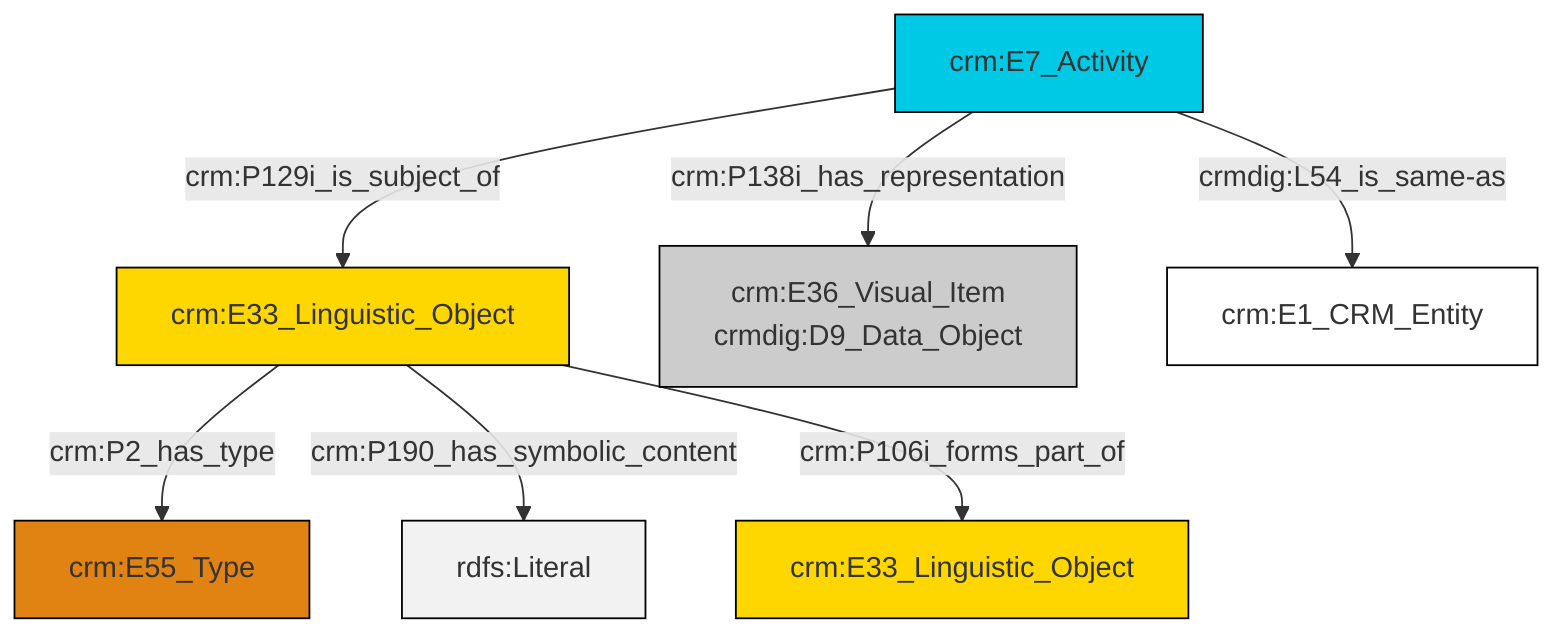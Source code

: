 graph TD
classDef Literal fill:#f2f2f2,stroke:#000000;
classDef CRM_Entity fill:#FFFFFF,stroke:#000000;
classDef Temporal_Entity fill:#00C9E6, stroke:#000000;
classDef Type fill:#E18312, stroke:#000000;
classDef Time-Span fill:#2C9C91, stroke:#000000;
classDef Appellation fill:#FFEB7F, stroke:#000000;
classDef Place fill:#008836, stroke:#000000;
classDef Persistent_Item fill:#B266B2, stroke:#000000;
classDef Conceptual_Object fill:#FFD700, stroke:#000000;
classDef Physical_Thing fill:#D2B48C, stroke:#000000;
classDef Actor fill:#f58aad, stroke:#000000;
classDef PC_Classes fill:#4ce600, stroke:#000000;
classDef Multi fill:#cccccc,stroke:#000000;

0["crm:E7_Activity"]:::Temporal_Entity -->|crm:P129i_is_subject_of| 1["crm:E33_Linguistic_Object"]:::Conceptual_Object
1["crm:E33_Linguistic_Object"]:::Conceptual_Object -->|crm:P2_has_type| 2["crm:E55_Type"]:::Type
1["crm:E33_Linguistic_Object"]:::Conceptual_Object -->|crm:P190_has_symbolic_content| 8[rdfs:Literal]:::Literal
0["crm:E7_Activity"]:::Temporal_Entity -->|crm:P138i_has_representation| 6["crm:E36_Visual_Item<br>crmdig:D9_Data_Object"]:::Multi
1["crm:E33_Linguistic_Object"]:::Conceptual_Object -->|crm:P106i_forms_part_of| 3["crm:E33_Linguistic_Object"]:::Conceptual_Object
0["crm:E7_Activity"]:::Temporal_Entity -->|crmdig:L54_is_same-as| 13["crm:E1_CRM_Entity"]:::CRM_Entity